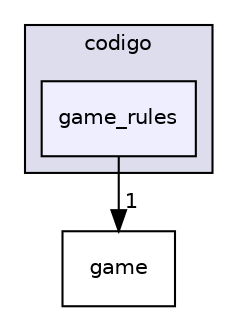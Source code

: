 digraph "codigo/game_rules" {
  compound=true
  node [ fontsize="10", fontname="Helvetica"];
  edge [ labelfontsize="10", labelfontname="Helvetica"];
  subgraph clusterdir_4d7be947362df13686123d6563352e9b {
    graph [ bgcolor="#ddddee", pencolor="black", label="codigo" fontname="Helvetica", fontsize="10", URL="dir_4d7be947362df13686123d6563352e9b.html"]
  dir_44400cb505e57b091a2b13b455bc01fd [shape=box, label="game_rules", style="filled", fillcolor="#eeeeff", pencolor="black", URL="dir_44400cb505e57b091a2b13b455bc01fd.html"];
  }
  dir_b91f7ad47bcd5e6843d4013bb3558860 [shape=box label="game" URL="dir_b91f7ad47bcd5e6843d4013bb3558860.html"];
  dir_44400cb505e57b091a2b13b455bc01fd->dir_b91f7ad47bcd5e6843d4013bb3558860 [headlabel="1", labeldistance=1.5 headhref="dir_000007_000004.html"];
}
